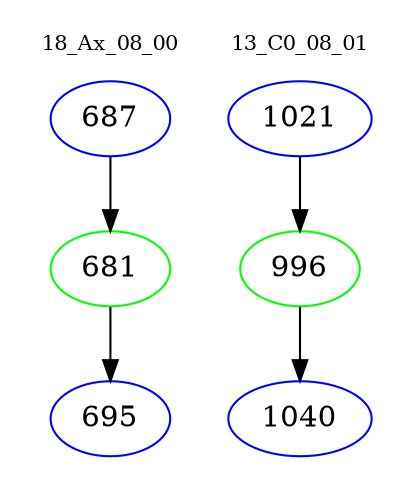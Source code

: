 digraph{
subgraph cluster_0 {
color = white
label = "18_Ax_08_00";
fontsize=10;
T0_687 [label="687", color="blue"]
T0_687 -> T0_681 [color="black"]
T0_681 [label="681", color="green"]
T0_681 -> T0_695 [color="black"]
T0_695 [label="695", color="blue"]
}
subgraph cluster_1 {
color = white
label = "13_C0_08_01";
fontsize=10;
T1_1021 [label="1021", color="blue"]
T1_1021 -> T1_996 [color="black"]
T1_996 [label="996", color="green"]
T1_996 -> T1_1040 [color="black"]
T1_1040 [label="1040", color="blue"]
}
}
